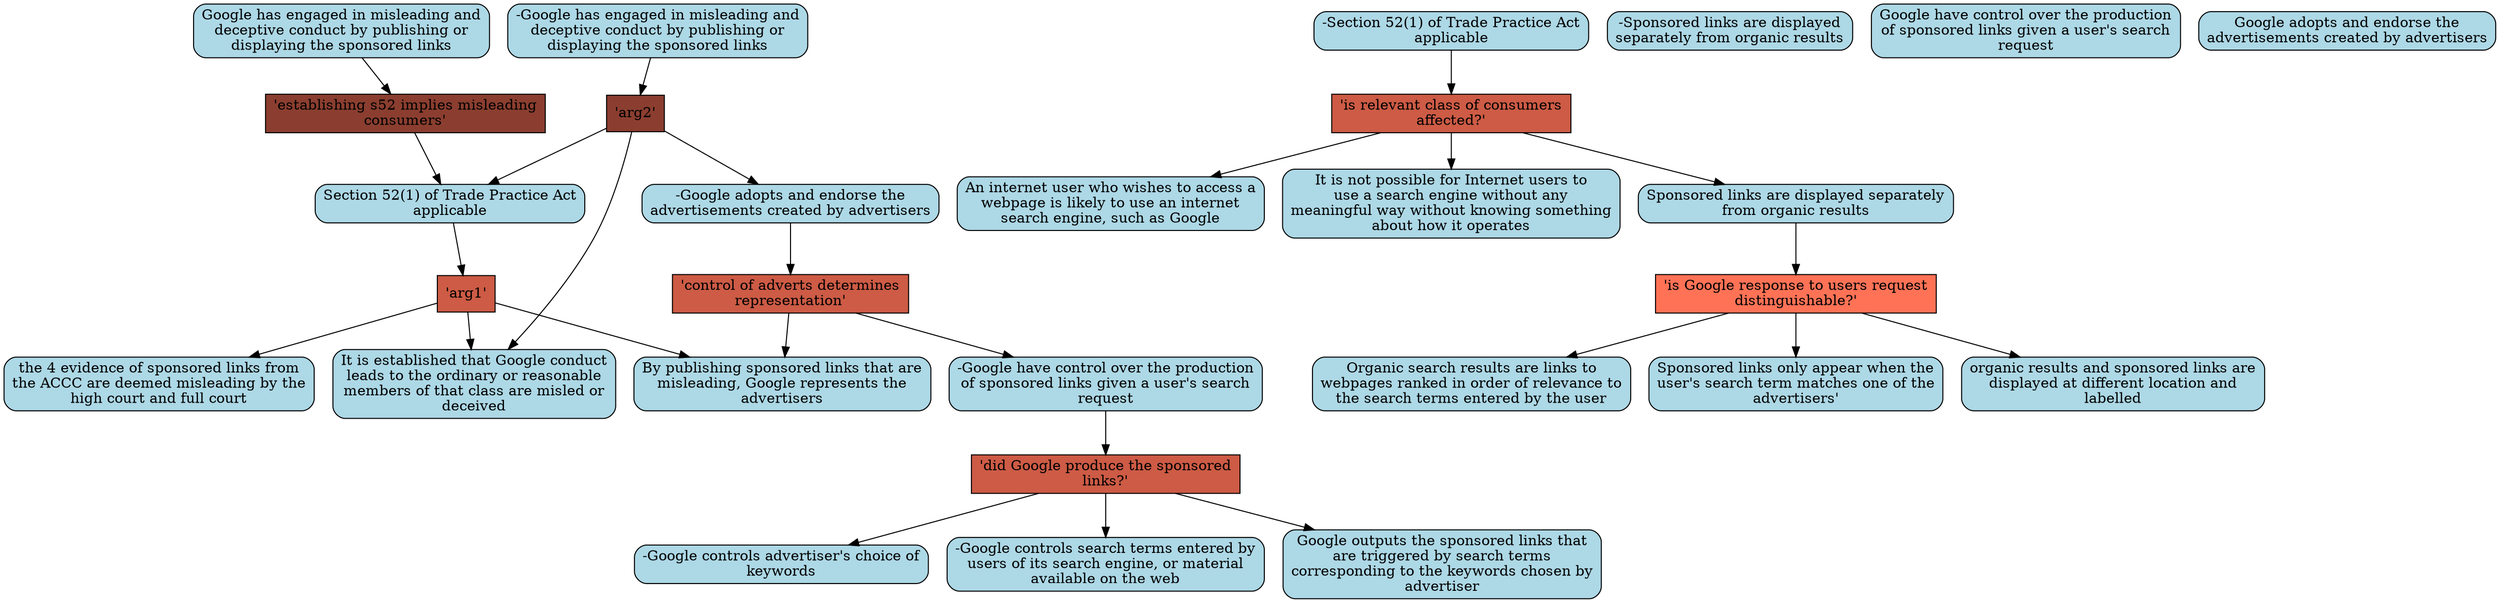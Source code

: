 digraph G{ 
"'establishing s52 implies misleading\nconsumers'" [color="black", fillcolor="coral4",fixedsize=false, shape=box, style="filled"]; 
"Google has engaged in misleading and\ndeceptive conduct by publishing or\ndisplaying the sponsored links" [color="black", fillcolor="lightblue", fixedsize=false,  shape="box", style="rounded,filled"]; 
"-Google has engaged in misleading and\ndeceptive conduct by publishing or\ndisplaying the sponsored links" [color="black", fillcolor="lightblue", fixedsize=false,  shape="box", style="rounded,filled"]; 
"Section 52(1) of Trade Practice Act\napplicable" [color="black", fillcolor="lightblue", fixedsize=false,  shape="box", style="rounded,filled"]; 
"'arg1'" [color="black", fillcolor="coral3",fixedsize=false, shape=box, style="filled"]; 
"-Section 52(1) of Trade Practice Act\napplicable" [color="black", fillcolor="lightblue", fixedsize=false,  shape="box", style="rounded,filled"]; 
"By publishing sponsored links that are\nmisleading, Google represents the\nadvertisers" [color="black", fillcolor="lightblue", fixedsize=false,  shape="box", style="rounded,filled"]; 
"It is established that Google conduct\nleads to the ordinary or reasonable\nmembers of that class are misled or\ndeceived" [color="black", fillcolor="lightblue", fixedsize=false,  shape="box", style="rounded,filled"]; 
"the 4 evidence of sponsored links from\nthe ACCC are deemed misleading by the\nhigh court and full court" [color="black", fillcolor="lightblue", fixedsize=false,  shape="box", style="rounded,filled"]; 
"'arg2'" [color="black", fillcolor="coral4",fixedsize=false, shape=box, style="filled"]; 
"-Google adopts and endorse the\nadvertisements created by advertisers" [color="black", fillcolor="lightblue", fixedsize=false,  shape="box", style="rounded,filled"]; 
"'is relevant class of consumers\naffected?'" [color="black", fillcolor="coral3",fixedsize=false, shape=box, style="filled"]; 
"An internet user who wishes to access a\nwebpage is likely to use an internet\nsearch engine, such as Google" [color="black", fillcolor="lightblue", fixedsize=false,  shape="box", style="rounded,filled"]; 
"It is not possible for Internet users to\nuse a search engine without any\nmeaningful way without knowing something\nabout how it operates" [color="black", fillcolor="lightblue", fixedsize=false,  shape="box", style="rounded,filled"]; 
"Sponsored links are displayed separately\nfrom organic results" [color="black", fillcolor="lightblue", fixedsize=false,  shape="box", style="rounded,filled"]; 
"'is Google response to users request\ndistinguishable?'" [color="black", fillcolor="coral1",fixedsize=false, shape=box, style="filled"]; 
"-Sponsored links are displayed\nseparately from organic results" [color="black", fillcolor="lightblue", fixedsize=false,  shape="box", style="rounded,filled"]; 
"Organic search results are links to\nwebpages ranked in order of relevance to\nthe search terms entered by the user" [color="black", fillcolor="lightblue", fixedsize=false,  shape="box", style="rounded,filled"]; 
"Sponsored links only appear when the\nuser's search term matches one of the\nadvertisers'" [color="black", fillcolor="lightblue", fixedsize=false,  shape="box", style="rounded,filled"]; 
"organic results and sponsored links are\ndisplayed at different location and\nlabelled" [color="black", fillcolor="lightblue", fixedsize=false,  shape="box", style="rounded,filled"]; 
"'did Google produce the sponsored\nlinks?'" [color="black", fillcolor="coral3",fixedsize=false, shape=box, style="filled"]; 
"-Google have control over the production\nof sponsored links given a user's search\nrequest" [color="black", fillcolor="lightblue", fixedsize=false,  shape="box", style="rounded,filled"]; 
"Google have control over the production\nof sponsored links given a user's search\nrequest" [color="black", fillcolor="lightblue", fixedsize=false,  shape="box", style="rounded,filled"]; 
"-Google controls advertiser's choice of\nkeywords" [color="black", fillcolor="lightblue", fixedsize=false,  shape="box", style="rounded,filled"]; 
"-Google controls search terms entered by\nusers of its search engine, or material\navailable on the web" [color="black", fillcolor="lightblue", fixedsize=false,  shape="box", style="rounded,filled"]; 
"Google outputs the sponsored links that\nare triggered by search terms\ncorresponding to the keywords chosen by\nadvertiser" [color="black", fillcolor="lightblue", fixedsize=false,  shape="box", style="rounded,filled"]; 
"'control of adverts determines\nrepresentation'" [color="black", fillcolor="coral3",fixedsize=false, shape=box, style="filled"]; 
"Google adopts and endorse the\nadvertisements created by advertisers" [color="black", fillcolor="lightblue", fixedsize=false,  shape="box", style="rounded,filled"]; 
"Google has engaged in misleading and\ndeceptive conduct by publishing or\ndisplaying the sponsored links" -> "'establishing s52 implies misleading\nconsumers'" ; 
"'establishing s52 implies misleading\nconsumers'" -> "Section 52(1) of Trade Practice Act\napplicable" ; 
"Section 52(1) of Trade Practice Act\napplicable" -> "'arg1'" ; 
"'arg1'" -> "By publishing sponsored links that are\nmisleading, Google represents the\nadvertisers" ; 
"'arg1'" -> "It is established that Google conduct\nleads to the ordinary or reasonable\nmembers of that class are misled or\ndeceived" ; 
"'arg1'" -> "the 4 evidence of sponsored links from\nthe ACCC are deemed misleading by the\nhigh court and full court" ; 
"-Google has engaged in misleading and\ndeceptive conduct by publishing or\ndisplaying the sponsored links" -> "'arg2'" ; 
"'arg2'" -> "-Google adopts and endorse the\nadvertisements created by advertisers" ; 
"'arg2'" -> "It is established that Google conduct\nleads to the ordinary or reasonable\nmembers of that class are misled or\ndeceived" ; 
"'arg2'" -> "Section 52(1) of Trade Practice Act\napplicable" ; 
"-Section 52(1) of Trade Practice Act\napplicable" -> "'is relevant class of consumers\naffected?'" ; 
"'is relevant class of consumers\naffected?'" -> "An internet user who wishes to access a\nwebpage is likely to use an internet\nsearch engine, such as Google" ; 
"'is relevant class of consumers\naffected?'" -> "It is not possible for Internet users to\nuse a search engine without any\nmeaningful way without knowing something\nabout how it operates" ; 
"'is relevant class of consumers\naffected?'" -> "Sponsored links are displayed separately\nfrom organic results" ; 
"Sponsored links are displayed separately\nfrom organic results" -> "'is Google response to users request\ndistinguishable?'" ; 
"'is Google response to users request\ndistinguishable?'" -> "Organic search results are links to\nwebpages ranked in order of relevance to\nthe search terms entered by the user" ; 
"'is Google response to users request\ndistinguishable?'" -> "Sponsored links only appear when the\nuser's search term matches one of the\nadvertisers'" ; 
"'is Google response to users request\ndistinguishable?'" -> "organic results and sponsored links are\ndisplayed at different location and\nlabelled" ; 
"-Google have control over the production\nof sponsored links given a user's search\nrequest" -> "'did Google produce the sponsored\nlinks?'" ; 
"'did Google produce the sponsored\nlinks?'" -> "-Google controls advertiser's choice of\nkeywords" ; 
"'did Google produce the sponsored\nlinks?'" -> "-Google controls search terms entered by\nusers of its search engine, or material\navailable on the web" ; 
"'did Google produce the sponsored\nlinks?'" -> "Google outputs the sponsored links that\nare triggered by search terms\ncorresponding to the keywords chosen by\nadvertiser" ; 
"-Google adopts and endorse the\nadvertisements created by advertisers" -> "'control of adverts determines\nrepresentation'" ; 
"'control of adverts determines\nrepresentation'" -> "-Google have control over the production\nof sponsored links given a user's search\nrequest" ; 
"'control of adverts determines\nrepresentation'" -> "By publishing sponsored links that are\nmisleading, Google represents the\nadvertisers" ; 
}
